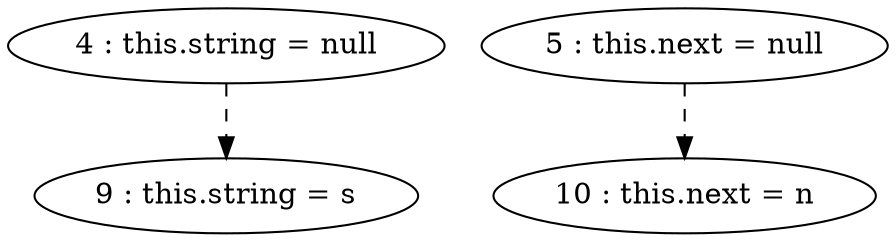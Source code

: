 digraph G {
"4 : this.string = null"
"4 : this.string = null" -> "9 : this.string = s" [style=dashed]
"5 : this.next = null"
"5 : this.next = null" -> "10 : this.next = n" [style=dashed]
"9 : this.string = s"
"10 : this.next = n"
}